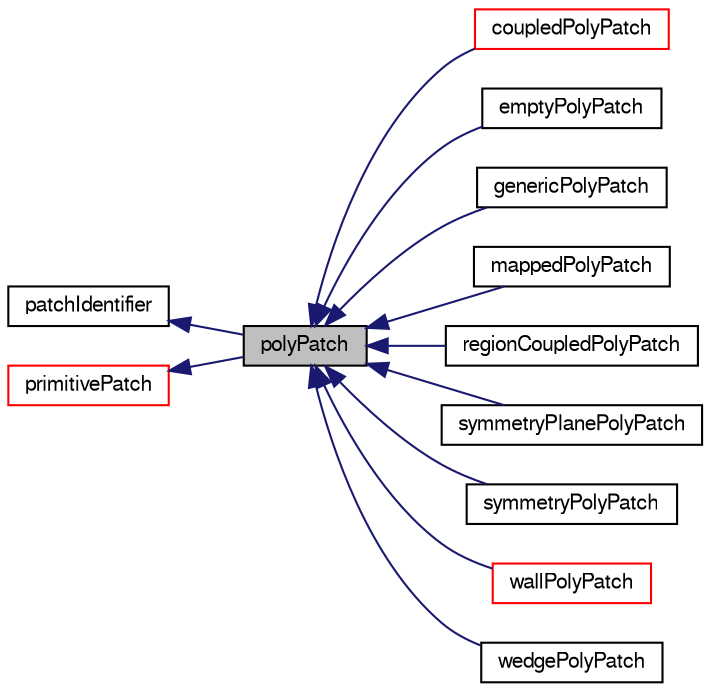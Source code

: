 digraph "polyPatch"
{
  bgcolor="transparent";
  edge [fontname="FreeSans",fontsize="10",labelfontname="FreeSans",labelfontsize="10"];
  node [fontname="FreeSans",fontsize="10",shape=record];
  rankdir="LR";
  Node0 [label="polyPatch",height=0.2,width=0.4,color="black", fillcolor="grey75", style="filled", fontcolor="black"];
  Node1 -> Node0 [dir="back",color="midnightblue",fontsize="10",style="solid",fontname="FreeSans"];
  Node1 [label="patchIdentifier",height=0.2,width=0.4,color="black",URL="$a27122.html",tooltip="Identifies patch by name, patch index and physical type. "];
  Node2 -> Node0 [dir="back",color="midnightblue",fontsize="10",style="solid",fontname="FreeSans"];
  Node2 [label="primitivePatch",height=0.2,width=0.4,color="red",URL="$a27538.html",tooltip="A list of faces which address into the list of points. "];
  Node0 -> Node5 [dir="back",color="midnightblue",fontsize="10",style="solid",fontname="FreeSans"];
  Node5 [label="coupledPolyPatch",height=0.2,width=0.4,color="red",URL="$a27426.html",tooltip="The coupledPolyPatch is an abstract base class for patches that couple regions of the computational d..."];
  Node0 -> Node14 [dir="back",color="midnightblue",fontsize="10",style="solid",fontname="FreeSans"];
  Node14 [label="emptyPolyPatch",height=0.2,width=0.4,color="black",URL="$a27442.html",tooltip="Empty front and back plane patch. Used for 2-D geometries. "];
  Node0 -> Node15 [dir="back",color="midnightblue",fontsize="10",style="solid",fontname="FreeSans"];
  Node15 [label="genericPolyPatch",height=0.2,width=0.4,color="black",URL="$a27430.html",tooltip="Substitute for unknown patches. Used for postprocessing when only basic polyPatch info is needed..."];
  Node0 -> Node16 [dir="back",color="midnightblue",fontsize="10",style="solid",fontname="FreeSans"];
  Node16 [label="mappedPolyPatch",height=0.2,width=0.4,color="black",URL="$a25106.html",tooltip="Determines a mapping between patch face centres and mesh cell or face centres and processors they&#39;re ..."];
  Node0 -> Node17 [dir="back",color="midnightblue",fontsize="10",style="solid",fontname="FreeSans"];
  Node17 [label="regionCoupledPolyPatch",height=0.2,width=0.4,color="black",URL="$a25186.html",tooltip="Region coupled polyPatch. "];
  Node0 -> Node18 [dir="back",color="midnightblue",fontsize="10",style="solid",fontname="FreeSans"];
  Node18 [label="symmetryPlanePolyPatch",height=0.2,width=0.4,color="black",URL="$a27466.html",tooltip="Symmetry-plane patch. "];
  Node0 -> Node19 [dir="back",color="midnightblue",fontsize="10",style="solid",fontname="FreeSans"];
  Node19 [label="symmetryPolyPatch",height=0.2,width=0.4,color="black",URL="$a27462.html",tooltip="Symmetry patch for non-planar or multi-plane patches. "];
  Node0 -> Node20 [dir="back",color="midnightblue",fontsize="10",style="solid",fontname="FreeSans"];
  Node20 [label="wallPolyPatch",height=0.2,width=0.4,color="red",URL="$a27474.html",tooltip="Foam::wallPolyPatch. "];
  Node0 -> Node24 [dir="back",color="midnightblue",fontsize="10",style="solid",fontname="FreeSans"];
  Node24 [label="wedgePolyPatch",height=0.2,width=0.4,color="black",URL="$a27470.html",tooltip="Wedge front and back plane patch. "];
}
